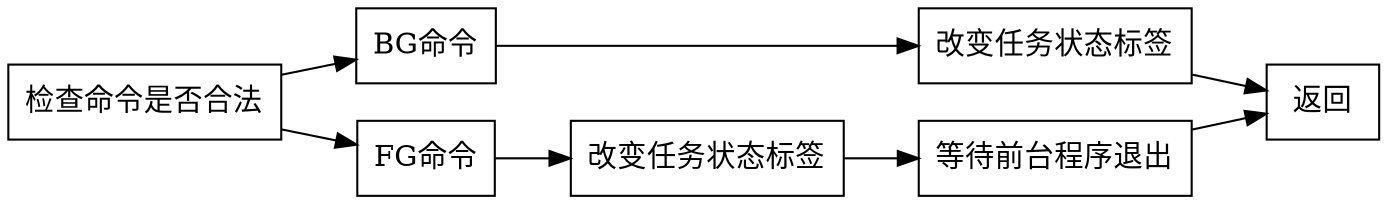digraph G{
  rankdir = LR;
  node [shape="box"];
  check[label="检查命令是否合法"];
  bg[label="BG命令"];
  fg[label="FG命令"];
  bgChange[label="改变任务状态标签"];
  fgChange[label="改变任务状态标签"];
  waitfg[label="等待前台程序退出"];
  return[label="返回"];
  check -> bg -> bgChange -> return;
  check -> fg -> fgChange -> waitfg -> return;
} 
